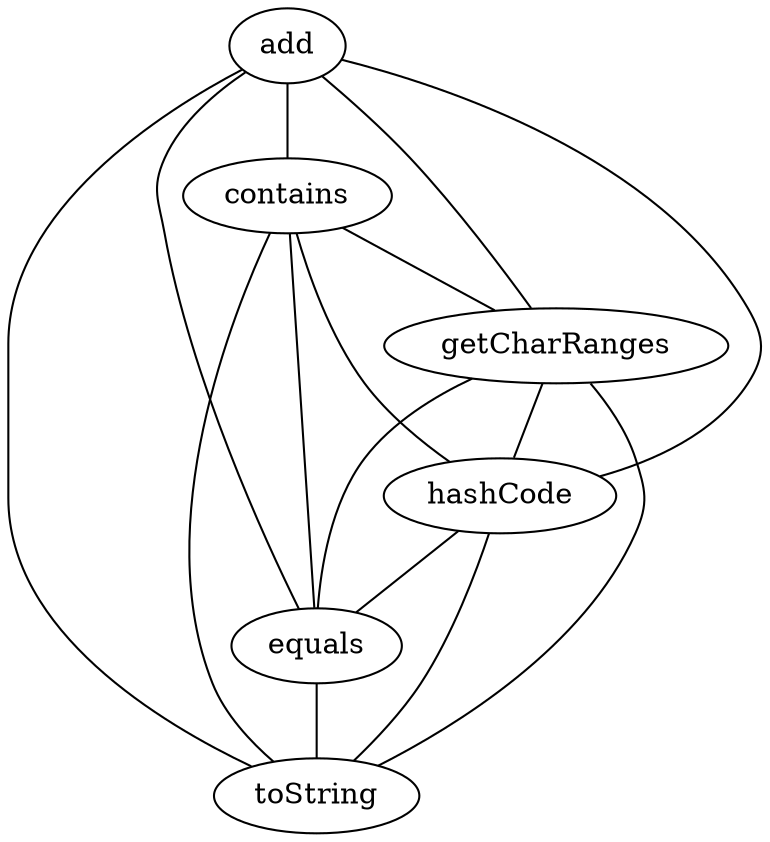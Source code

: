 strict graph ip_map {
add--contains;
add--getCharRanges;
add--hashCode;
add--equals;
add--toString;
contains--getCharRanges;
contains--hashCode;
contains--equals;
contains--toString;
getCharRanges--hashCode;
getCharRanges--equals;
getCharRanges--toString;
hashCode--equals;
hashCode--toString;
equals--toString;
}